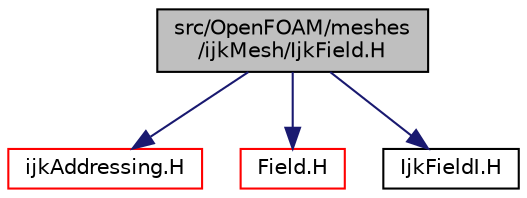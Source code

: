 digraph "src/OpenFOAM/meshes/ijkMesh/IjkField.H"
{
  bgcolor="transparent";
  edge [fontname="Helvetica",fontsize="10",labelfontname="Helvetica",labelfontsize="10"];
  node [fontname="Helvetica",fontsize="10",shape=record];
  Node1 [label="src/OpenFOAM/meshes\l/ijkMesh/IjkField.H",height=0.2,width=0.4,color="black", fillcolor="grey75", style="filled" fontcolor="black"];
  Node1 -> Node2 [color="midnightblue",fontsize="10",style="solid",fontname="Helvetica"];
  Node2 [label="ijkAddressing.H",height=0.2,width=0.4,color="red",URL="$ijkAddressing_8H.html"];
  Node1 -> Node3 [color="midnightblue",fontsize="10",style="solid",fontname="Helvetica"];
  Node3 [label="Field.H",height=0.2,width=0.4,color="red",URL="$Field_8H.html"];
  Node1 -> Node4 [color="midnightblue",fontsize="10",style="solid",fontname="Helvetica"];
  Node4 [label="IjkFieldI.H",height=0.2,width=0.4,color="black",URL="$IjkFieldI_8H.html"];
}
